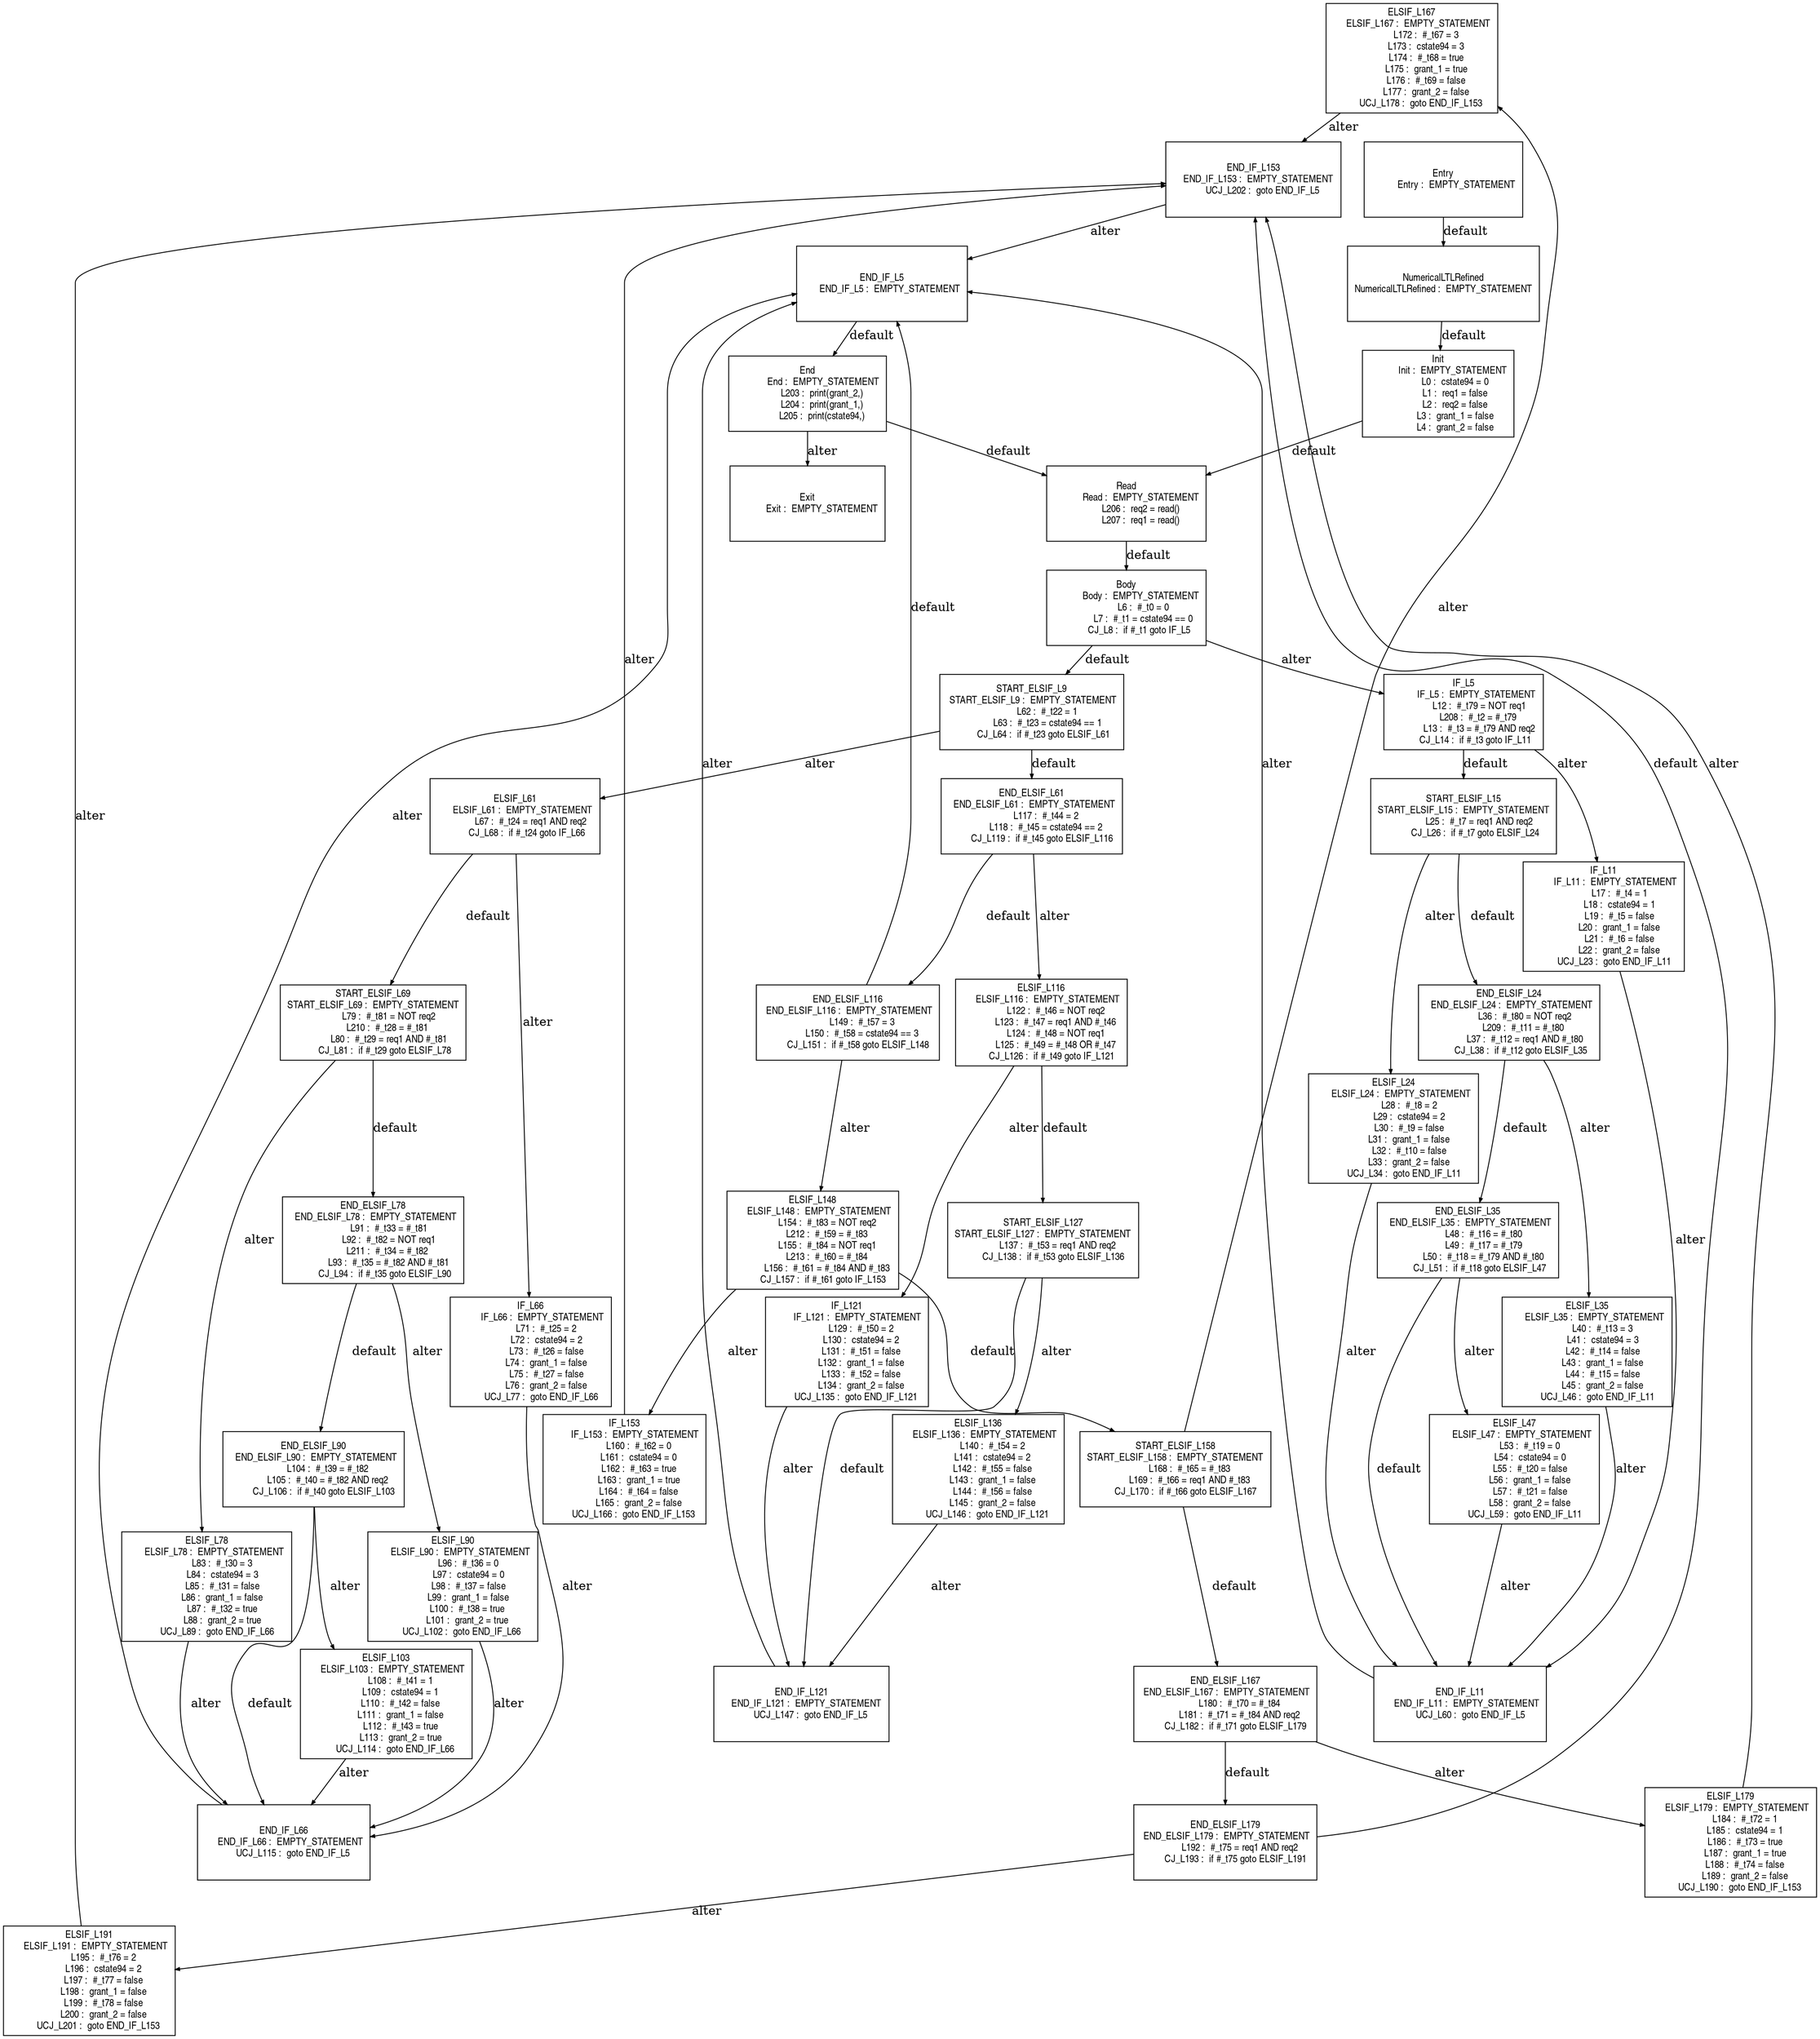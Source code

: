 digraph G {
  ranksep=.25;
  edge [arrowsize=.5]
  node [shape=rectangle, fontname="ArialNarrow",
        fontsize=12,  height=1.2];
  "ELSIF_L167
     ELSIF_L167 :  EMPTY_STATEMENT
           L172 :  #_t67 = 3
           L173 :  cstate94 = 3
           L174 :  #_t68 = true
           L175 :  grant_1 = true
           L176 :  #_t69 = false
           L177 :  grant_2 = false
       UCJ_L178 :  goto END_IF_L153
"; "ELSIF_L35
      ELSIF_L35 :  EMPTY_STATEMENT
            L40 :  #_t13 = 3
            L41 :  cstate94 = 3
            L42 :  #_t14 = false
            L43 :  grant_1 = false
            L44 :  #_t15 = false
            L45 :  grant_2 = false
        UCJ_L46 :  goto END_IF_L11
"; "ELSIF_L136
     ELSIF_L136 :  EMPTY_STATEMENT
           L140 :  #_t54 = 2
           L141 :  cstate94 = 2
           L142 :  #_t55 = false
           L143 :  grant_1 = false
           L144 :  #_t56 = false
           L145 :  grant_2 = false
       UCJ_L146 :  goto END_IF_L121
"; "END_ELSIF_L116
 END_ELSIF_L116 :  EMPTY_STATEMENT
           L149 :  #_t57 = 3
           L150 :  #_t58 = cstate94 == 3
        CJ_L151 :  if #_t58 goto ELSIF_L148
"; "END_IF_L5
      END_IF_L5 :  EMPTY_STATEMENT
"; "ELSIF_L24
      ELSIF_L24 :  EMPTY_STATEMENT
            L28 :  #_t8 = 2
            L29 :  cstate94 = 2
            L30 :  #_t9 = false
            L31 :  grant_1 = false
            L32 :  #_t10 = false
            L33 :  grant_2 = false
        UCJ_L34 :  goto END_IF_L11
"; "Exit
           Exit :  EMPTY_STATEMENT
"; "ELSIF_L148
     ELSIF_L148 :  EMPTY_STATEMENT
           L154 :  #_t83 = NOT req2
           L212 :  #_t59 = #_t83
           L155 :  #_t84 = NOT req1
           L213 :  #_t60 = #_t84
           L156 :  #_t61 = #_t84 AND #_t83
        CJ_L157 :  if #_t61 goto IF_L153
"; "End
            End :  EMPTY_STATEMENT
           L203 :  print(grant_2,)
           L204 :  print(grant_1,)
           L205 :  print(cstate94,)
"; "NumericalLTLRefined
NumericalLTLRefined :  EMPTY_STATEMENT
"; "ELSIF_L78
      ELSIF_L78 :  EMPTY_STATEMENT
            L83 :  #_t30 = 3
            L84 :  cstate94 = 3
            L85 :  #_t31 = false
            L86 :  grant_1 = false
            L87 :  #_t32 = true
            L88 :  grant_2 = true
        UCJ_L89 :  goto END_IF_L66
"; "IF_L11
         IF_L11 :  EMPTY_STATEMENT
            L17 :  #_t4 = 1
            L18 :  cstate94 = 1
            L19 :  #_t5 = false
            L20 :  grant_1 = false
            L21 :  #_t6 = false
            L22 :  grant_2 = false
        UCJ_L23 :  goto END_IF_L11
"; "END_IF_L66
     END_IF_L66 :  EMPTY_STATEMENT
       UCJ_L115 :  goto END_IF_L5
"; "IF_L121
        IF_L121 :  EMPTY_STATEMENT
           L129 :  #_t50 = 2
           L130 :  cstate94 = 2
           L131 :  #_t51 = false
           L132 :  grant_1 = false
           L133 :  #_t52 = false
           L134 :  grant_2 = false
       UCJ_L135 :  goto END_IF_L121
"; "END_IF_L11
     END_IF_L11 :  EMPTY_STATEMENT
        UCJ_L60 :  goto END_IF_L5
"; "START_ELSIF_L127
START_ELSIF_L127 :  EMPTY_STATEMENT
           L137 :  #_t53 = req1 AND req2
        CJ_L138 :  if #_t53 goto ELSIF_L136
"; "END_ELSIF_L24
  END_ELSIF_L24 :  EMPTY_STATEMENT
            L36 :  #_t80 = NOT req2
           L209 :  #_t11 = #_t80
            L37 :  #_t12 = req1 AND #_t80
         CJ_L38 :  if #_t12 goto ELSIF_L35
"; "ELSIF_L47
      ELSIF_L47 :  EMPTY_STATEMENT
            L53 :  #_t19 = 0
            L54 :  cstate94 = 0
            L55 :  #_t20 = false
            L56 :  grant_1 = false
            L57 :  #_t21 = false
            L58 :  grant_2 = false
        UCJ_L59 :  goto END_IF_L11
"; "ELSIF_L103
     ELSIF_L103 :  EMPTY_STATEMENT
           L108 :  #_t41 = 1
           L109 :  cstate94 = 1
           L110 :  #_t42 = false
           L111 :  grant_1 = false
           L112 :  #_t43 = true
           L113 :  grant_2 = true
       UCJ_L114 :  goto END_IF_L66
"; "START_ELSIF_L158
START_ELSIF_L158 :  EMPTY_STATEMENT
           L168 :  #_t65 = #_t83
           L169 :  #_t66 = req1 AND #_t83
        CJ_L170 :  if #_t66 goto ELSIF_L167
"; "END_ELSIF_L167
 END_ELSIF_L167 :  EMPTY_STATEMENT
           L180 :  #_t70 = #_t84
           L181 :  #_t71 = #_t84 AND req2
        CJ_L182 :  if #_t71 goto ELSIF_L179
"; "ELSIF_L90
      ELSIF_L90 :  EMPTY_STATEMENT
            L96 :  #_t36 = 0
            L97 :  cstate94 = 0
            L98 :  #_t37 = false
            L99 :  grant_1 = false
           L100 :  #_t38 = true
           L101 :  grant_2 = true
       UCJ_L102 :  goto END_IF_L66
"; "IF_L5
          IF_L5 :  EMPTY_STATEMENT
            L12 :  #_t79 = NOT req1
           L208 :  #_t2 = #_t79
            L13 :  #_t3 = #_t79 AND req2
         CJ_L14 :  if #_t3 goto IF_L11
"; "ELSIF_L179
     ELSIF_L179 :  EMPTY_STATEMENT
           L184 :  #_t72 = 1
           L185 :  cstate94 = 1
           L186 :  #_t73 = true
           L187 :  grant_1 = true
           L188 :  #_t74 = false
           L189 :  grant_2 = false
       UCJ_L190 :  goto END_IF_L153
"; "START_ELSIF_L9
 START_ELSIF_L9 :  EMPTY_STATEMENT
            L62 :  #_t22 = 1
            L63 :  #_t23 = cstate94 == 1
         CJ_L64 :  if #_t23 goto ELSIF_L61
"; "END_ELSIF_L90
  END_ELSIF_L90 :  EMPTY_STATEMENT
           L104 :  #_t39 = #_t82
           L105 :  #_t40 = #_t82 AND req2
        CJ_L106 :  if #_t40 goto ELSIF_L103
"; "IF_L153
        IF_L153 :  EMPTY_STATEMENT
           L160 :  #_t62 = 0
           L161 :  cstate94 = 0
           L162 :  #_t63 = true
           L163 :  grant_1 = true
           L164 :  #_t64 = false
           L165 :  grant_2 = false
       UCJ_L166 :  goto END_IF_L153
"; "Body
           Body :  EMPTY_STATEMENT
             L6 :  #_t0 = 0
             L7 :  #_t1 = cstate94 == 0
          CJ_L8 :  if #_t1 goto IF_L5
"; "END_ELSIF_L78
  END_ELSIF_L78 :  EMPTY_STATEMENT
            L91 :  #_t33 = #_t81
            L92 :  #_t82 = NOT req1
           L211 :  #_t34 = #_t82
            L93 :  #_t35 = #_t82 AND #_t81
         CJ_L94 :  if #_t35 goto ELSIF_L90
"; "START_ELSIF_L15
START_ELSIF_L15 :  EMPTY_STATEMENT
            L25 :  #_t7 = req1 AND req2
         CJ_L26 :  if #_t7 goto ELSIF_L24
"; "Init
           Init :  EMPTY_STATEMENT
             L0 :  cstate94 = 0
             L1 :  req1 = false
             L2 :  req2 = false
             L3 :  grant_1 = false
             L4 :  grant_2 = false
"; "END_ELSIF_L35
  END_ELSIF_L35 :  EMPTY_STATEMENT
            L48 :  #_t16 = #_t80
            L49 :  #_t17 = #_t79
            L50 :  #_t18 = #_t79 AND #_t80
         CJ_L51 :  if #_t18 goto ELSIF_L47
"; "ELSIF_L191
     ELSIF_L191 :  EMPTY_STATEMENT
           L195 :  #_t76 = 2
           L196 :  cstate94 = 2
           L197 :  #_t77 = false
           L198 :  grant_1 = false
           L199 :  #_t78 = false
           L200 :  grant_2 = false
       UCJ_L201 :  goto END_IF_L153
"; "END_IF_L121
    END_IF_L121 :  EMPTY_STATEMENT
       UCJ_L147 :  goto END_IF_L5
"; "Read
           Read :  EMPTY_STATEMENT
           L206 :  req2 = read()
           L207 :  req1 = read()
"; "END_IF_L153
    END_IF_L153 :  EMPTY_STATEMENT
       UCJ_L202 :  goto END_IF_L5
"; "END_ELSIF_L179
 END_ELSIF_L179 :  EMPTY_STATEMENT
           L192 :  #_t75 = req1 AND req2
        CJ_L193 :  if #_t75 goto ELSIF_L191
"; "IF_L66
         IF_L66 :  EMPTY_STATEMENT
            L71 :  #_t25 = 2
            L72 :  cstate94 = 2
            L73 :  #_t26 = false
            L74 :  grant_1 = false
            L75 :  #_t27 = false
            L76 :  grant_2 = false
        UCJ_L77 :  goto END_IF_L66
"; "ELSIF_L61
      ELSIF_L61 :  EMPTY_STATEMENT
            L67 :  #_t24 = req1 AND req2
         CJ_L68 :  if #_t24 goto IF_L66
"; "ELSIF_L116
     ELSIF_L116 :  EMPTY_STATEMENT
           L122 :  #_t46 = NOT req2
           L123 :  #_t47 = req1 AND #_t46
           L124 :  #_t48 = NOT req1
           L125 :  #_t49 = #_t48 OR #_t47
        CJ_L126 :  if #_t49 goto IF_L121
"; "Entry
          Entry :  EMPTY_STATEMENT
"; "END_ELSIF_L61
  END_ELSIF_L61 :  EMPTY_STATEMENT
           L117 :  #_t44 = 2
           L118 :  #_t45 = cstate94 == 2
        CJ_L119 :  if #_t45 goto ELSIF_L116
"; "START_ELSIF_L69
START_ELSIF_L69 :  EMPTY_STATEMENT
            L79 :  #_t81 = NOT req2
           L210 :  #_t28 = #_t81
            L80 :  #_t29 = req1 AND #_t81
         CJ_L81 :  if #_t29 goto ELSIF_L78
"; 
  "NumericalLTLRefined
NumericalLTLRefined :  EMPTY_STATEMENT
" -> "Init
           Init :  EMPTY_STATEMENT
             L0 :  cstate94 = 0
             L1 :  req1 = false
             L2 :  req2 = false
             L3 :  grant_1 = false
             L4 :  grant_2 = false
"  [label="default"];
  "Init
           Init :  EMPTY_STATEMENT
             L0 :  cstate94 = 0
             L1 :  req1 = false
             L2 :  req2 = false
             L3 :  grant_1 = false
             L4 :  grant_2 = false
" -> "Read
           Read :  EMPTY_STATEMENT
           L206 :  req2 = read()
           L207 :  req1 = read()
"  [label="default"];
  "Body
           Body :  EMPTY_STATEMENT
             L6 :  #_t0 = 0
             L7 :  #_t1 = cstate94 == 0
          CJ_L8 :  if #_t1 goto IF_L5
" -> "START_ELSIF_L9
 START_ELSIF_L9 :  EMPTY_STATEMENT
            L62 :  #_t22 = 1
            L63 :  #_t23 = cstate94 == 1
         CJ_L64 :  if #_t23 goto ELSIF_L61
"  [label="default"];
  "Body
           Body :  EMPTY_STATEMENT
             L6 :  #_t0 = 0
             L7 :  #_t1 = cstate94 == 0
          CJ_L8 :  if #_t1 goto IF_L5
" -> "IF_L5
          IF_L5 :  EMPTY_STATEMENT
            L12 :  #_t79 = NOT req1
           L208 :  #_t2 = #_t79
            L13 :  #_t3 = #_t79 AND req2
         CJ_L14 :  if #_t3 goto IF_L11
"  [label="alter"];
  "IF_L5
          IF_L5 :  EMPTY_STATEMENT
            L12 :  #_t79 = NOT req1
           L208 :  #_t2 = #_t79
            L13 :  #_t3 = #_t79 AND req2
         CJ_L14 :  if #_t3 goto IF_L11
" -> "START_ELSIF_L15
START_ELSIF_L15 :  EMPTY_STATEMENT
            L25 :  #_t7 = req1 AND req2
         CJ_L26 :  if #_t7 goto ELSIF_L24
"  [label="default"];
  "IF_L5
          IF_L5 :  EMPTY_STATEMENT
            L12 :  #_t79 = NOT req1
           L208 :  #_t2 = #_t79
            L13 :  #_t3 = #_t79 AND req2
         CJ_L14 :  if #_t3 goto IF_L11
" -> "IF_L11
         IF_L11 :  EMPTY_STATEMENT
            L17 :  #_t4 = 1
            L18 :  cstate94 = 1
            L19 :  #_t5 = false
            L20 :  grant_1 = false
            L21 :  #_t6 = false
            L22 :  grant_2 = false
        UCJ_L23 :  goto END_IF_L11
"  [label="alter"];
  "IF_L11
         IF_L11 :  EMPTY_STATEMENT
            L17 :  #_t4 = 1
            L18 :  cstate94 = 1
            L19 :  #_t5 = false
            L20 :  grant_1 = false
            L21 :  #_t6 = false
            L22 :  grant_2 = false
        UCJ_L23 :  goto END_IF_L11
" -> "END_IF_L11
     END_IF_L11 :  EMPTY_STATEMENT
        UCJ_L60 :  goto END_IF_L5
"  [label="alter"];
  "START_ELSIF_L15
START_ELSIF_L15 :  EMPTY_STATEMENT
            L25 :  #_t7 = req1 AND req2
         CJ_L26 :  if #_t7 goto ELSIF_L24
" -> "END_ELSIF_L24
  END_ELSIF_L24 :  EMPTY_STATEMENT
            L36 :  #_t80 = NOT req2
           L209 :  #_t11 = #_t80
            L37 :  #_t12 = req1 AND #_t80
         CJ_L38 :  if #_t12 goto ELSIF_L35
"  [label="default"];
  "START_ELSIF_L15
START_ELSIF_L15 :  EMPTY_STATEMENT
            L25 :  #_t7 = req1 AND req2
         CJ_L26 :  if #_t7 goto ELSIF_L24
" -> "ELSIF_L24
      ELSIF_L24 :  EMPTY_STATEMENT
            L28 :  #_t8 = 2
            L29 :  cstate94 = 2
            L30 :  #_t9 = false
            L31 :  grant_1 = false
            L32 :  #_t10 = false
            L33 :  grant_2 = false
        UCJ_L34 :  goto END_IF_L11
"  [label="alter"];
  "ELSIF_L24
      ELSIF_L24 :  EMPTY_STATEMENT
            L28 :  #_t8 = 2
            L29 :  cstate94 = 2
            L30 :  #_t9 = false
            L31 :  grant_1 = false
            L32 :  #_t10 = false
            L33 :  grant_2 = false
        UCJ_L34 :  goto END_IF_L11
" -> "END_IF_L11
     END_IF_L11 :  EMPTY_STATEMENT
        UCJ_L60 :  goto END_IF_L5
"  [label="alter"];
  "END_ELSIF_L24
  END_ELSIF_L24 :  EMPTY_STATEMENT
            L36 :  #_t80 = NOT req2
           L209 :  #_t11 = #_t80
            L37 :  #_t12 = req1 AND #_t80
         CJ_L38 :  if #_t12 goto ELSIF_L35
" -> "END_ELSIF_L35
  END_ELSIF_L35 :  EMPTY_STATEMENT
            L48 :  #_t16 = #_t80
            L49 :  #_t17 = #_t79
            L50 :  #_t18 = #_t79 AND #_t80
         CJ_L51 :  if #_t18 goto ELSIF_L47
"  [label="default"];
  "END_ELSIF_L24
  END_ELSIF_L24 :  EMPTY_STATEMENT
            L36 :  #_t80 = NOT req2
           L209 :  #_t11 = #_t80
            L37 :  #_t12 = req1 AND #_t80
         CJ_L38 :  if #_t12 goto ELSIF_L35
" -> "ELSIF_L35
      ELSIF_L35 :  EMPTY_STATEMENT
            L40 :  #_t13 = 3
            L41 :  cstate94 = 3
            L42 :  #_t14 = false
            L43 :  grant_1 = false
            L44 :  #_t15 = false
            L45 :  grant_2 = false
        UCJ_L46 :  goto END_IF_L11
"  [label="alter"];
  "ELSIF_L35
      ELSIF_L35 :  EMPTY_STATEMENT
            L40 :  #_t13 = 3
            L41 :  cstate94 = 3
            L42 :  #_t14 = false
            L43 :  grant_1 = false
            L44 :  #_t15 = false
            L45 :  grant_2 = false
        UCJ_L46 :  goto END_IF_L11
" -> "END_IF_L11
     END_IF_L11 :  EMPTY_STATEMENT
        UCJ_L60 :  goto END_IF_L5
"  [label="alter"];
  "END_ELSIF_L35
  END_ELSIF_L35 :  EMPTY_STATEMENT
            L48 :  #_t16 = #_t80
            L49 :  #_t17 = #_t79
            L50 :  #_t18 = #_t79 AND #_t80
         CJ_L51 :  if #_t18 goto ELSIF_L47
" -> "END_IF_L11
     END_IF_L11 :  EMPTY_STATEMENT
        UCJ_L60 :  goto END_IF_L5
"  [label="default"];
  "END_ELSIF_L35
  END_ELSIF_L35 :  EMPTY_STATEMENT
            L48 :  #_t16 = #_t80
            L49 :  #_t17 = #_t79
            L50 :  #_t18 = #_t79 AND #_t80
         CJ_L51 :  if #_t18 goto ELSIF_L47
" -> "ELSIF_L47
      ELSIF_L47 :  EMPTY_STATEMENT
            L53 :  #_t19 = 0
            L54 :  cstate94 = 0
            L55 :  #_t20 = false
            L56 :  grant_1 = false
            L57 :  #_t21 = false
            L58 :  grant_2 = false
        UCJ_L59 :  goto END_IF_L11
"  [label="alter"];
  "ELSIF_L47
      ELSIF_L47 :  EMPTY_STATEMENT
            L53 :  #_t19 = 0
            L54 :  cstate94 = 0
            L55 :  #_t20 = false
            L56 :  grant_1 = false
            L57 :  #_t21 = false
            L58 :  grant_2 = false
        UCJ_L59 :  goto END_IF_L11
" -> "END_IF_L11
     END_IF_L11 :  EMPTY_STATEMENT
        UCJ_L60 :  goto END_IF_L5
"  [label="alter"];
  "END_IF_L11
     END_IF_L11 :  EMPTY_STATEMENT
        UCJ_L60 :  goto END_IF_L5
" -> "END_IF_L5
      END_IF_L5 :  EMPTY_STATEMENT
"  [label="alter"];
  "START_ELSIF_L9
 START_ELSIF_L9 :  EMPTY_STATEMENT
            L62 :  #_t22 = 1
            L63 :  #_t23 = cstate94 == 1
         CJ_L64 :  if #_t23 goto ELSIF_L61
" -> "END_ELSIF_L61
  END_ELSIF_L61 :  EMPTY_STATEMENT
           L117 :  #_t44 = 2
           L118 :  #_t45 = cstate94 == 2
        CJ_L119 :  if #_t45 goto ELSIF_L116
"  [label="default"];
  "START_ELSIF_L9
 START_ELSIF_L9 :  EMPTY_STATEMENT
            L62 :  #_t22 = 1
            L63 :  #_t23 = cstate94 == 1
         CJ_L64 :  if #_t23 goto ELSIF_L61
" -> "ELSIF_L61
      ELSIF_L61 :  EMPTY_STATEMENT
            L67 :  #_t24 = req1 AND req2
         CJ_L68 :  if #_t24 goto IF_L66
"  [label="alter"];
  "ELSIF_L61
      ELSIF_L61 :  EMPTY_STATEMENT
            L67 :  #_t24 = req1 AND req2
         CJ_L68 :  if #_t24 goto IF_L66
" -> "START_ELSIF_L69
START_ELSIF_L69 :  EMPTY_STATEMENT
            L79 :  #_t81 = NOT req2
           L210 :  #_t28 = #_t81
            L80 :  #_t29 = req1 AND #_t81
         CJ_L81 :  if #_t29 goto ELSIF_L78
"  [label="default"];
  "ELSIF_L61
      ELSIF_L61 :  EMPTY_STATEMENT
            L67 :  #_t24 = req1 AND req2
         CJ_L68 :  if #_t24 goto IF_L66
" -> "IF_L66
         IF_L66 :  EMPTY_STATEMENT
            L71 :  #_t25 = 2
            L72 :  cstate94 = 2
            L73 :  #_t26 = false
            L74 :  grant_1 = false
            L75 :  #_t27 = false
            L76 :  grant_2 = false
        UCJ_L77 :  goto END_IF_L66
"  [label="alter"];
  "IF_L66
         IF_L66 :  EMPTY_STATEMENT
            L71 :  #_t25 = 2
            L72 :  cstate94 = 2
            L73 :  #_t26 = false
            L74 :  grant_1 = false
            L75 :  #_t27 = false
            L76 :  grant_2 = false
        UCJ_L77 :  goto END_IF_L66
" -> "END_IF_L66
     END_IF_L66 :  EMPTY_STATEMENT
       UCJ_L115 :  goto END_IF_L5
"  [label="alter"];
  "START_ELSIF_L69
START_ELSIF_L69 :  EMPTY_STATEMENT
            L79 :  #_t81 = NOT req2
           L210 :  #_t28 = #_t81
            L80 :  #_t29 = req1 AND #_t81
         CJ_L81 :  if #_t29 goto ELSIF_L78
" -> "END_ELSIF_L78
  END_ELSIF_L78 :  EMPTY_STATEMENT
            L91 :  #_t33 = #_t81
            L92 :  #_t82 = NOT req1
           L211 :  #_t34 = #_t82
            L93 :  #_t35 = #_t82 AND #_t81
         CJ_L94 :  if #_t35 goto ELSIF_L90
"  [label="default"];
  "START_ELSIF_L69
START_ELSIF_L69 :  EMPTY_STATEMENT
            L79 :  #_t81 = NOT req2
           L210 :  #_t28 = #_t81
            L80 :  #_t29 = req1 AND #_t81
         CJ_L81 :  if #_t29 goto ELSIF_L78
" -> "ELSIF_L78
      ELSIF_L78 :  EMPTY_STATEMENT
            L83 :  #_t30 = 3
            L84 :  cstate94 = 3
            L85 :  #_t31 = false
            L86 :  grant_1 = false
            L87 :  #_t32 = true
            L88 :  grant_2 = true
        UCJ_L89 :  goto END_IF_L66
"  [label="alter"];
  "ELSIF_L78
      ELSIF_L78 :  EMPTY_STATEMENT
            L83 :  #_t30 = 3
            L84 :  cstate94 = 3
            L85 :  #_t31 = false
            L86 :  grant_1 = false
            L87 :  #_t32 = true
            L88 :  grant_2 = true
        UCJ_L89 :  goto END_IF_L66
" -> "END_IF_L66
     END_IF_L66 :  EMPTY_STATEMENT
       UCJ_L115 :  goto END_IF_L5
"  [label="alter"];
  "END_ELSIF_L78
  END_ELSIF_L78 :  EMPTY_STATEMENT
            L91 :  #_t33 = #_t81
            L92 :  #_t82 = NOT req1
           L211 :  #_t34 = #_t82
            L93 :  #_t35 = #_t82 AND #_t81
         CJ_L94 :  if #_t35 goto ELSIF_L90
" -> "END_ELSIF_L90
  END_ELSIF_L90 :  EMPTY_STATEMENT
           L104 :  #_t39 = #_t82
           L105 :  #_t40 = #_t82 AND req2
        CJ_L106 :  if #_t40 goto ELSIF_L103
"  [label="default"];
  "END_ELSIF_L78
  END_ELSIF_L78 :  EMPTY_STATEMENT
            L91 :  #_t33 = #_t81
            L92 :  #_t82 = NOT req1
           L211 :  #_t34 = #_t82
            L93 :  #_t35 = #_t82 AND #_t81
         CJ_L94 :  if #_t35 goto ELSIF_L90
" -> "ELSIF_L90
      ELSIF_L90 :  EMPTY_STATEMENT
            L96 :  #_t36 = 0
            L97 :  cstate94 = 0
            L98 :  #_t37 = false
            L99 :  grant_1 = false
           L100 :  #_t38 = true
           L101 :  grant_2 = true
       UCJ_L102 :  goto END_IF_L66
"  [label="alter"];
  "ELSIF_L90
      ELSIF_L90 :  EMPTY_STATEMENT
            L96 :  #_t36 = 0
            L97 :  cstate94 = 0
            L98 :  #_t37 = false
            L99 :  grant_1 = false
           L100 :  #_t38 = true
           L101 :  grant_2 = true
       UCJ_L102 :  goto END_IF_L66
" -> "END_IF_L66
     END_IF_L66 :  EMPTY_STATEMENT
       UCJ_L115 :  goto END_IF_L5
"  [label="alter"];
  "END_ELSIF_L90
  END_ELSIF_L90 :  EMPTY_STATEMENT
           L104 :  #_t39 = #_t82
           L105 :  #_t40 = #_t82 AND req2
        CJ_L106 :  if #_t40 goto ELSIF_L103
" -> "END_IF_L66
     END_IF_L66 :  EMPTY_STATEMENT
       UCJ_L115 :  goto END_IF_L5
"  [label="default"];
  "END_ELSIF_L90
  END_ELSIF_L90 :  EMPTY_STATEMENT
           L104 :  #_t39 = #_t82
           L105 :  #_t40 = #_t82 AND req2
        CJ_L106 :  if #_t40 goto ELSIF_L103
" -> "ELSIF_L103
     ELSIF_L103 :  EMPTY_STATEMENT
           L108 :  #_t41 = 1
           L109 :  cstate94 = 1
           L110 :  #_t42 = false
           L111 :  grant_1 = false
           L112 :  #_t43 = true
           L113 :  grant_2 = true
       UCJ_L114 :  goto END_IF_L66
"  [label="alter"];
  "ELSIF_L103
     ELSIF_L103 :  EMPTY_STATEMENT
           L108 :  #_t41 = 1
           L109 :  cstate94 = 1
           L110 :  #_t42 = false
           L111 :  grant_1 = false
           L112 :  #_t43 = true
           L113 :  grant_2 = true
       UCJ_L114 :  goto END_IF_L66
" -> "END_IF_L66
     END_IF_L66 :  EMPTY_STATEMENT
       UCJ_L115 :  goto END_IF_L5
"  [label="alter"];
  "END_IF_L66
     END_IF_L66 :  EMPTY_STATEMENT
       UCJ_L115 :  goto END_IF_L5
" -> "END_IF_L5
      END_IF_L5 :  EMPTY_STATEMENT
"  [label="alter"];
  "END_ELSIF_L61
  END_ELSIF_L61 :  EMPTY_STATEMENT
           L117 :  #_t44 = 2
           L118 :  #_t45 = cstate94 == 2
        CJ_L119 :  if #_t45 goto ELSIF_L116
" -> "END_ELSIF_L116
 END_ELSIF_L116 :  EMPTY_STATEMENT
           L149 :  #_t57 = 3
           L150 :  #_t58 = cstate94 == 3
        CJ_L151 :  if #_t58 goto ELSIF_L148
"  [label="default"];
  "END_ELSIF_L61
  END_ELSIF_L61 :  EMPTY_STATEMENT
           L117 :  #_t44 = 2
           L118 :  #_t45 = cstate94 == 2
        CJ_L119 :  if #_t45 goto ELSIF_L116
" -> "ELSIF_L116
     ELSIF_L116 :  EMPTY_STATEMENT
           L122 :  #_t46 = NOT req2
           L123 :  #_t47 = req1 AND #_t46
           L124 :  #_t48 = NOT req1
           L125 :  #_t49 = #_t48 OR #_t47
        CJ_L126 :  if #_t49 goto IF_L121
"  [label="alter"];
  "ELSIF_L116
     ELSIF_L116 :  EMPTY_STATEMENT
           L122 :  #_t46 = NOT req2
           L123 :  #_t47 = req1 AND #_t46
           L124 :  #_t48 = NOT req1
           L125 :  #_t49 = #_t48 OR #_t47
        CJ_L126 :  if #_t49 goto IF_L121
" -> "START_ELSIF_L127
START_ELSIF_L127 :  EMPTY_STATEMENT
           L137 :  #_t53 = req1 AND req2
        CJ_L138 :  if #_t53 goto ELSIF_L136
"  [label="default"];
  "ELSIF_L116
     ELSIF_L116 :  EMPTY_STATEMENT
           L122 :  #_t46 = NOT req2
           L123 :  #_t47 = req1 AND #_t46
           L124 :  #_t48 = NOT req1
           L125 :  #_t49 = #_t48 OR #_t47
        CJ_L126 :  if #_t49 goto IF_L121
" -> "IF_L121
        IF_L121 :  EMPTY_STATEMENT
           L129 :  #_t50 = 2
           L130 :  cstate94 = 2
           L131 :  #_t51 = false
           L132 :  grant_1 = false
           L133 :  #_t52 = false
           L134 :  grant_2 = false
       UCJ_L135 :  goto END_IF_L121
"  [label="alter"];
  "IF_L121
        IF_L121 :  EMPTY_STATEMENT
           L129 :  #_t50 = 2
           L130 :  cstate94 = 2
           L131 :  #_t51 = false
           L132 :  grant_1 = false
           L133 :  #_t52 = false
           L134 :  grant_2 = false
       UCJ_L135 :  goto END_IF_L121
" -> "END_IF_L121
    END_IF_L121 :  EMPTY_STATEMENT
       UCJ_L147 :  goto END_IF_L5
"  [label="alter"];
  "START_ELSIF_L127
START_ELSIF_L127 :  EMPTY_STATEMENT
           L137 :  #_t53 = req1 AND req2
        CJ_L138 :  if #_t53 goto ELSIF_L136
" -> "END_IF_L121
    END_IF_L121 :  EMPTY_STATEMENT
       UCJ_L147 :  goto END_IF_L5
"  [label="default"];
  "START_ELSIF_L127
START_ELSIF_L127 :  EMPTY_STATEMENT
           L137 :  #_t53 = req1 AND req2
        CJ_L138 :  if #_t53 goto ELSIF_L136
" -> "ELSIF_L136
     ELSIF_L136 :  EMPTY_STATEMENT
           L140 :  #_t54 = 2
           L141 :  cstate94 = 2
           L142 :  #_t55 = false
           L143 :  grant_1 = false
           L144 :  #_t56 = false
           L145 :  grant_2 = false
       UCJ_L146 :  goto END_IF_L121
"  [label="alter"];
  "ELSIF_L136
     ELSIF_L136 :  EMPTY_STATEMENT
           L140 :  #_t54 = 2
           L141 :  cstate94 = 2
           L142 :  #_t55 = false
           L143 :  grant_1 = false
           L144 :  #_t56 = false
           L145 :  grant_2 = false
       UCJ_L146 :  goto END_IF_L121
" -> "END_IF_L121
    END_IF_L121 :  EMPTY_STATEMENT
       UCJ_L147 :  goto END_IF_L5
"  [label="alter"];
  "END_IF_L121
    END_IF_L121 :  EMPTY_STATEMENT
       UCJ_L147 :  goto END_IF_L5
" -> "END_IF_L5
      END_IF_L5 :  EMPTY_STATEMENT
"  [label="alter"];
  "END_ELSIF_L116
 END_ELSIF_L116 :  EMPTY_STATEMENT
           L149 :  #_t57 = 3
           L150 :  #_t58 = cstate94 == 3
        CJ_L151 :  if #_t58 goto ELSIF_L148
" -> "END_IF_L5
      END_IF_L5 :  EMPTY_STATEMENT
"  [label="default"];
  "END_ELSIF_L116
 END_ELSIF_L116 :  EMPTY_STATEMENT
           L149 :  #_t57 = 3
           L150 :  #_t58 = cstate94 == 3
        CJ_L151 :  if #_t58 goto ELSIF_L148
" -> "ELSIF_L148
     ELSIF_L148 :  EMPTY_STATEMENT
           L154 :  #_t83 = NOT req2
           L212 :  #_t59 = #_t83
           L155 :  #_t84 = NOT req1
           L213 :  #_t60 = #_t84
           L156 :  #_t61 = #_t84 AND #_t83
        CJ_L157 :  if #_t61 goto IF_L153
"  [label="alter"];
  "ELSIF_L148
     ELSIF_L148 :  EMPTY_STATEMENT
           L154 :  #_t83 = NOT req2
           L212 :  #_t59 = #_t83
           L155 :  #_t84 = NOT req1
           L213 :  #_t60 = #_t84
           L156 :  #_t61 = #_t84 AND #_t83
        CJ_L157 :  if #_t61 goto IF_L153
" -> "START_ELSIF_L158
START_ELSIF_L158 :  EMPTY_STATEMENT
           L168 :  #_t65 = #_t83
           L169 :  #_t66 = req1 AND #_t83
        CJ_L170 :  if #_t66 goto ELSIF_L167
"  [label="default"];
  "ELSIF_L148
     ELSIF_L148 :  EMPTY_STATEMENT
           L154 :  #_t83 = NOT req2
           L212 :  #_t59 = #_t83
           L155 :  #_t84 = NOT req1
           L213 :  #_t60 = #_t84
           L156 :  #_t61 = #_t84 AND #_t83
        CJ_L157 :  if #_t61 goto IF_L153
" -> "IF_L153
        IF_L153 :  EMPTY_STATEMENT
           L160 :  #_t62 = 0
           L161 :  cstate94 = 0
           L162 :  #_t63 = true
           L163 :  grant_1 = true
           L164 :  #_t64 = false
           L165 :  grant_2 = false
       UCJ_L166 :  goto END_IF_L153
"  [label="alter"];
  "IF_L153
        IF_L153 :  EMPTY_STATEMENT
           L160 :  #_t62 = 0
           L161 :  cstate94 = 0
           L162 :  #_t63 = true
           L163 :  grant_1 = true
           L164 :  #_t64 = false
           L165 :  grant_2 = false
       UCJ_L166 :  goto END_IF_L153
" -> "END_IF_L153
    END_IF_L153 :  EMPTY_STATEMENT
       UCJ_L202 :  goto END_IF_L5
"  [label="alter"];
  "START_ELSIF_L158
START_ELSIF_L158 :  EMPTY_STATEMENT
           L168 :  #_t65 = #_t83
           L169 :  #_t66 = req1 AND #_t83
        CJ_L170 :  if #_t66 goto ELSIF_L167
" -> "END_ELSIF_L167
 END_ELSIF_L167 :  EMPTY_STATEMENT
           L180 :  #_t70 = #_t84
           L181 :  #_t71 = #_t84 AND req2
        CJ_L182 :  if #_t71 goto ELSIF_L179
"  [label="default"];
  "START_ELSIF_L158
START_ELSIF_L158 :  EMPTY_STATEMENT
           L168 :  #_t65 = #_t83
           L169 :  #_t66 = req1 AND #_t83
        CJ_L170 :  if #_t66 goto ELSIF_L167
" -> "ELSIF_L167
     ELSIF_L167 :  EMPTY_STATEMENT
           L172 :  #_t67 = 3
           L173 :  cstate94 = 3
           L174 :  #_t68 = true
           L175 :  grant_1 = true
           L176 :  #_t69 = false
           L177 :  grant_2 = false
       UCJ_L178 :  goto END_IF_L153
"  [label="alter"];
  "ELSIF_L167
     ELSIF_L167 :  EMPTY_STATEMENT
           L172 :  #_t67 = 3
           L173 :  cstate94 = 3
           L174 :  #_t68 = true
           L175 :  grant_1 = true
           L176 :  #_t69 = false
           L177 :  grant_2 = false
       UCJ_L178 :  goto END_IF_L153
" -> "END_IF_L153
    END_IF_L153 :  EMPTY_STATEMENT
       UCJ_L202 :  goto END_IF_L5
"  [label="alter"];
  "END_ELSIF_L167
 END_ELSIF_L167 :  EMPTY_STATEMENT
           L180 :  #_t70 = #_t84
           L181 :  #_t71 = #_t84 AND req2
        CJ_L182 :  if #_t71 goto ELSIF_L179
" -> "END_ELSIF_L179
 END_ELSIF_L179 :  EMPTY_STATEMENT
           L192 :  #_t75 = req1 AND req2
        CJ_L193 :  if #_t75 goto ELSIF_L191
"  [label="default"];
  "END_ELSIF_L167
 END_ELSIF_L167 :  EMPTY_STATEMENT
           L180 :  #_t70 = #_t84
           L181 :  #_t71 = #_t84 AND req2
        CJ_L182 :  if #_t71 goto ELSIF_L179
" -> "ELSIF_L179
     ELSIF_L179 :  EMPTY_STATEMENT
           L184 :  #_t72 = 1
           L185 :  cstate94 = 1
           L186 :  #_t73 = true
           L187 :  grant_1 = true
           L188 :  #_t74 = false
           L189 :  grant_2 = false
       UCJ_L190 :  goto END_IF_L153
"  [label="alter"];
  "ELSIF_L179
     ELSIF_L179 :  EMPTY_STATEMENT
           L184 :  #_t72 = 1
           L185 :  cstate94 = 1
           L186 :  #_t73 = true
           L187 :  grant_1 = true
           L188 :  #_t74 = false
           L189 :  grant_2 = false
       UCJ_L190 :  goto END_IF_L153
" -> "END_IF_L153
    END_IF_L153 :  EMPTY_STATEMENT
       UCJ_L202 :  goto END_IF_L5
"  [label="alter"];
  "END_ELSIF_L179
 END_ELSIF_L179 :  EMPTY_STATEMENT
           L192 :  #_t75 = req1 AND req2
        CJ_L193 :  if #_t75 goto ELSIF_L191
" -> "END_IF_L153
    END_IF_L153 :  EMPTY_STATEMENT
       UCJ_L202 :  goto END_IF_L5
"  [label="default"];
  "END_ELSIF_L179
 END_ELSIF_L179 :  EMPTY_STATEMENT
           L192 :  #_t75 = req1 AND req2
        CJ_L193 :  if #_t75 goto ELSIF_L191
" -> "ELSIF_L191
     ELSIF_L191 :  EMPTY_STATEMENT
           L195 :  #_t76 = 2
           L196 :  cstate94 = 2
           L197 :  #_t77 = false
           L198 :  grant_1 = false
           L199 :  #_t78 = false
           L200 :  grant_2 = false
       UCJ_L201 :  goto END_IF_L153
"  [label="alter"];
  "ELSIF_L191
     ELSIF_L191 :  EMPTY_STATEMENT
           L195 :  #_t76 = 2
           L196 :  cstate94 = 2
           L197 :  #_t77 = false
           L198 :  grant_1 = false
           L199 :  #_t78 = false
           L200 :  grant_2 = false
       UCJ_L201 :  goto END_IF_L153
" -> "END_IF_L153
    END_IF_L153 :  EMPTY_STATEMENT
       UCJ_L202 :  goto END_IF_L5
"  [label="alter"];
  "END_IF_L153
    END_IF_L153 :  EMPTY_STATEMENT
       UCJ_L202 :  goto END_IF_L5
" -> "END_IF_L5
      END_IF_L5 :  EMPTY_STATEMENT
"  [label="alter"];
  "END_IF_L5
      END_IF_L5 :  EMPTY_STATEMENT
" -> "End
            End :  EMPTY_STATEMENT
           L203 :  print(grant_2,)
           L204 :  print(grant_1,)
           L205 :  print(cstate94,)
"  [label="default"];
  "Entry
          Entry :  EMPTY_STATEMENT
" -> "NumericalLTLRefined
NumericalLTLRefined :  EMPTY_STATEMENT
"  [label="default"];
  "End
            End :  EMPTY_STATEMENT
           L203 :  print(grant_2,)
           L204 :  print(grant_1,)
           L205 :  print(cstate94,)
" -> "Read
           Read :  EMPTY_STATEMENT
           L206 :  req2 = read()
           L207 :  req1 = read()
"  [label="default"];
  "End
            End :  EMPTY_STATEMENT
           L203 :  print(grant_2,)
           L204 :  print(grant_1,)
           L205 :  print(cstate94,)
" -> "Exit
           Exit :  EMPTY_STATEMENT
"  [label="alter"];
  "Read
           Read :  EMPTY_STATEMENT
           L206 :  req2 = read()
           L207 :  req1 = read()
" -> "Body
           Body :  EMPTY_STATEMENT
             L6 :  #_t0 = 0
             L7 :  #_t1 = cstate94 == 0
          CJ_L8 :  if #_t1 goto IF_L5
"  [label="default"];
}
